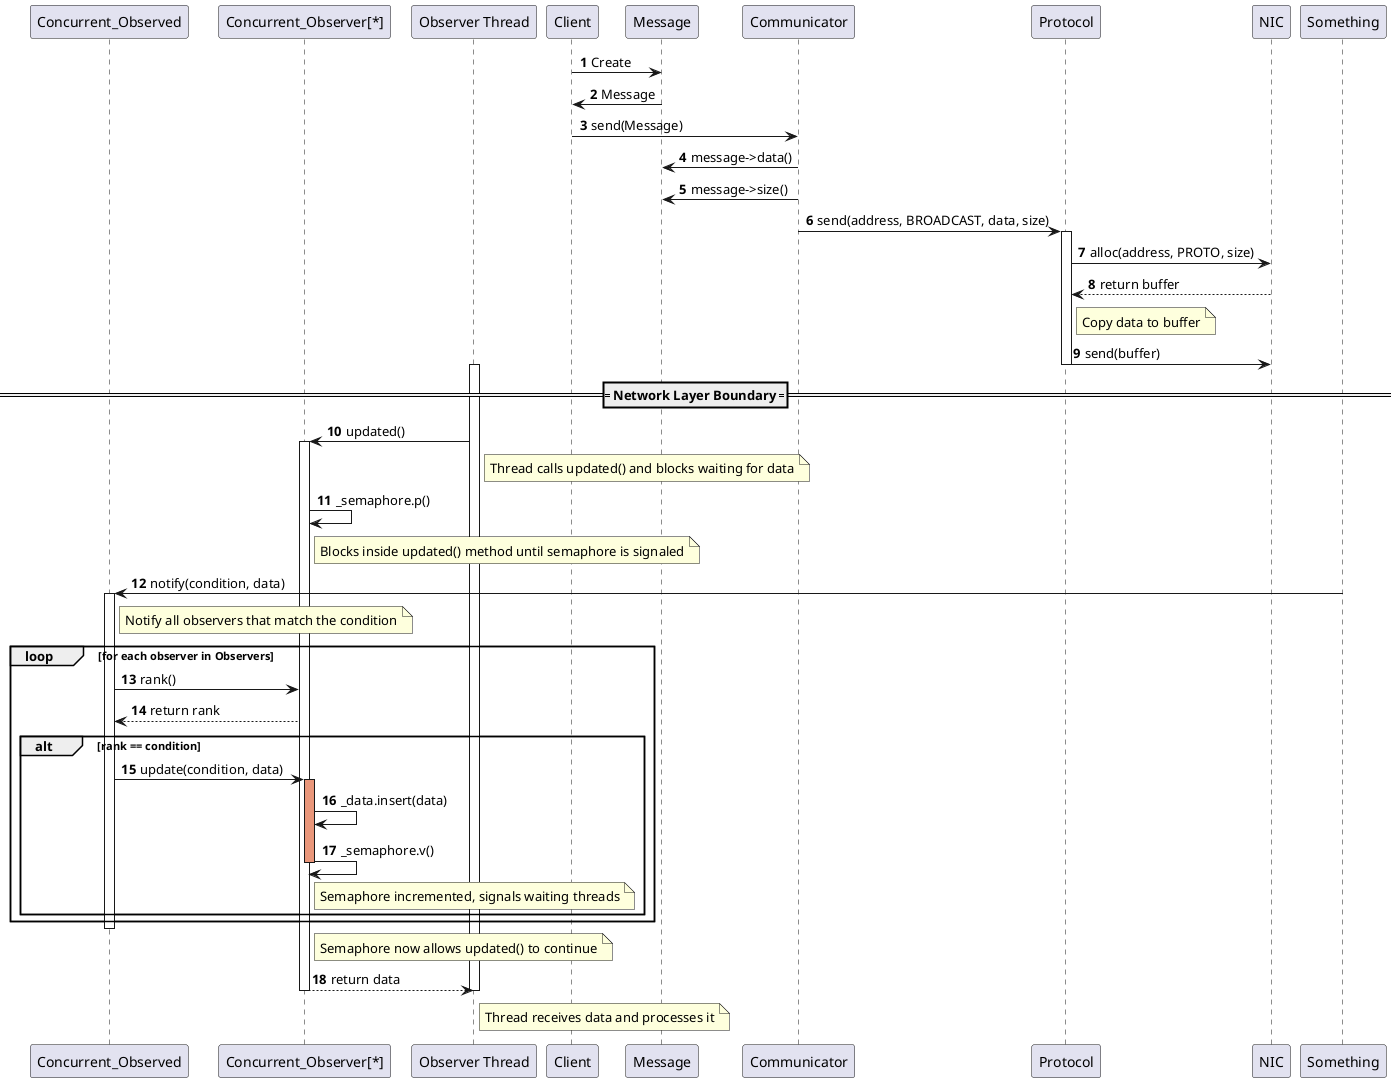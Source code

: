 @startuml Observer_Pattern_Sequence

' Process flow
participant Concurrent_Observed
participant "Concurrent_Observer[*]" as Observers
participant "Observer Thread" as ObserverThread
participant Client
participant Message
participant Communicator
participant Protocol
participant NIC

autonumber
Client -> Message: Create
Message -> Client: Message
Client -> Communicator: send(Message)
Communicator -> Message: message->data()
Communicator -> Message: message->size()
Communicator -> Protocol: send(address, BROADCAST, data, size)
activate Protocol
Protocol -> NIC: alloc(address, PROTO, size)
NIC --> Protocol: return buffer
note right of Protocol: Copy data to buffer
Protocol -> NIC: send(buffer)
deactivate Protocol

==== Network Layer Boundary ====

' Receiving flow

' Show the observer thread waiting on semaphore
activate ObserverThread
ObserverThread -> Observers: updated()
activate Observers
note right of ObserverThread: Thread calls updated() and blocks waiting for data
Observers -> Observers: _semaphore.p()
note right of Observers: Blocks inside updated() method until semaphore is signaled

Something -> Concurrent_Observed: notify(condition, data)
activate Concurrent_Observed
note right of Concurrent_Observed: Notify all observers that match the condition
' Iterate through multiple observers
loop for each observer in Observers
    Concurrent_Observed -> Observers: rank()
    Observers --> Concurrent_Observed: return rank
    alt rank == condition
        Concurrent_Observed -> Observers: update(condition, data)
        activate Observers #DarkSalmon
        Observers -> Observers: _data.insert(data)
        Observers -> Observers: _semaphore.v()
        note right of Observers: Semaphore incremented, signals waiting threads
        deactivate Observers #DarkSalmon
    end
end
deactivate Concurrent_Observed

note right of Observers: Semaphore now allows updated() to continue
Observers --> ObserverThread: return data
deactivate Observers
note right of ObserverThread: Thread receives data and processes it
deactivate ObserverThread

@enduml 